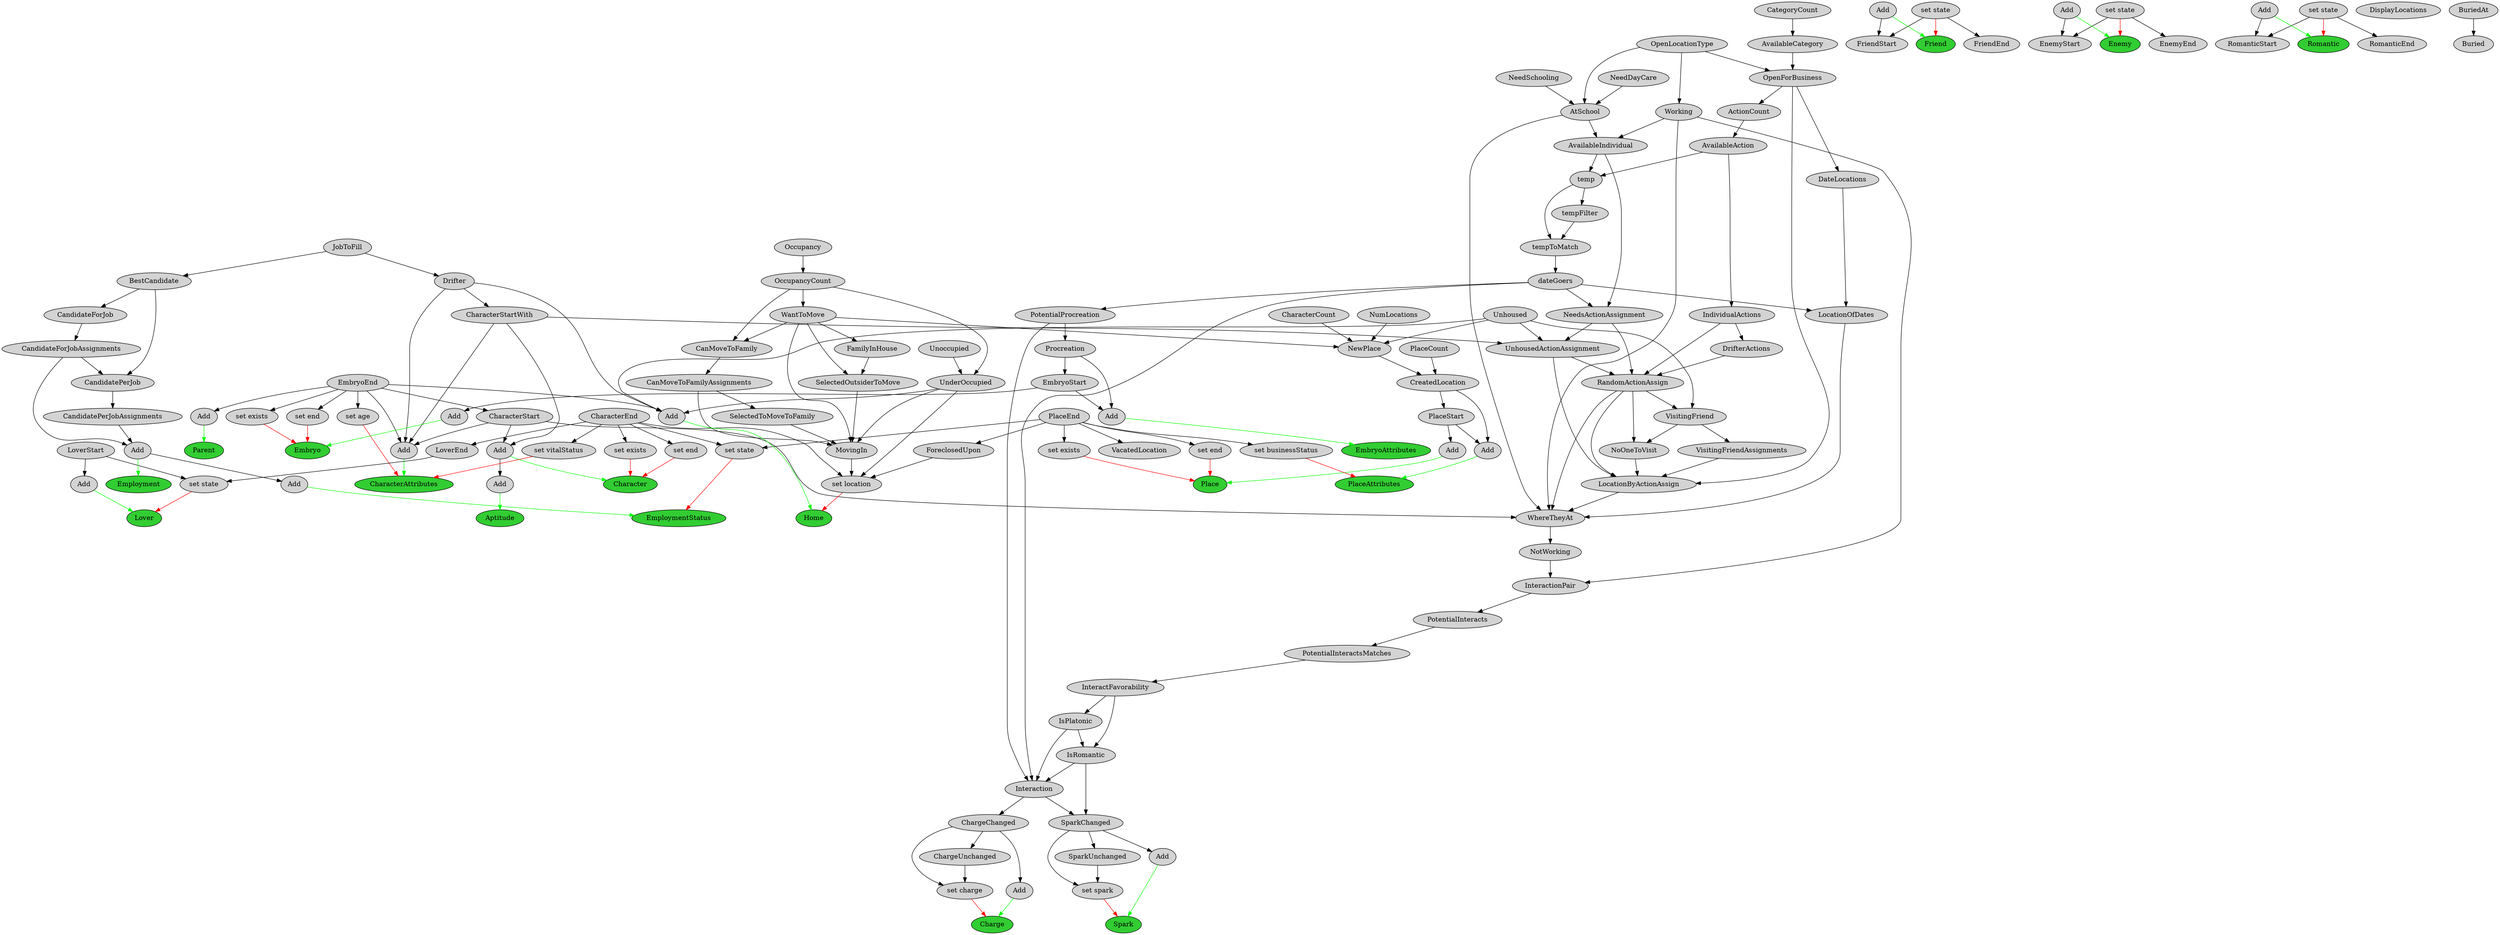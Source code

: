 digraph {
splines=true
node [ style="filled"]
v0 [ label = "Character" fillcolor="limegreen"];
v1 [ label = "set end"];
v2 [ label = "CharacterEnd" rank="min"];
v3 [ label = "set exists"];
v4 [ label = "Add"];
v5 [ label = "CharacterStart"];
v6 [ label = "EmbryoEnd" rank="min"];
v7 [ label = "CharacterStartWith"];
v8 [ label = "Drifter"];
v9 [ label = "JobToFill" rank="min"];
v10 [ label = "CharacterAttributes" fillcolor="limegreen"];
v11 [ label = "set vitalStatus"];
v12 [ label = "set age"];
v13 [ label = "Add"];
v14 [ label = "CharacterCount" rank="min"];
v15 [ label = "Aptitude" fillcolor="limegreen"];
v16 [ label = "Add"];
v17 [ label = "Charge" fillcolor="limegreen"];
v18 [ label = "set charge"];
v19 [ label = "ChargeChanged"];
v20 [ label = "Interaction"];
v21 [ label = "IsPlatonic"];
v22 [ label = "InteractFavorability"];
v23 [ label = "PotentialInteractsMatches"];
v24 [ label = "PotentialInteracts"];
v25 [ label = "InteractionPair"];
v26 [ label = "NotWorking"];
v27 [ label = "WhereTheyAt"];
v28 [ label = "AtSchool"];
v29 [ label = "OpenLocationType" rank="min"];
v30 [ label = "NeedDayCare" rank="min"];
v31 [ label = "NeedSchooling" rank="min"];
v32 [ label = "Working"];
v33 [ label = "LocationOfDates"];
v34 [ label = "DateLocations"];
v35 [ label = "OpenForBusiness"];
v36 [ label = "AvailableCategory"];
v37 [ label = "CategoryCount" rank="min"];
v38 [ label = "dateGoers"];
v39 [ label = "tempToMatch"];
v40 [ label = "tempFilter"];
v41 [ label = "temp"];
v42 [ label = "AvailableAction"];
v43 [ label = "ActionCount"];
v44 [ label = "AvailableIndividual"];
v45 [ label = "RandomActionAssign"];
v46 [ label = "UnhousedActionAssignment"];
v47 [ label = "NeedsActionAssignment"];
v48 [ label = "Unhoused" rank="min"];
v49 [ label = "IndividualActions"];
v50 [ label = "DrifterActions"];
v51 [ label = "LocationByActionAssign"];
v52 [ label = "NoOneToVisit"];
v53 [ label = "VisitingFriend"];
v54 [ label = "VisitingFriendAssignments"];
v55 [ label = "IsRomantic"];
v56 [ label = "PotentialProcreation"];
v57 [ label = "ChargeUnchanged"];
v58 [ label = "Add"];
v59 [ label = "Friend" fillcolor="limegreen"];
v60 [ label = "set state" rank="min"];
v61 [ label = "Add" rank="min"];
v62 [ label = "FriendStart"];
v63 [ label = "FriendEnd"];
v64 [ label = "Enemy" fillcolor="limegreen"];
v65 [ label = "set state" rank="min"];
v66 [ label = "Add" rank="min"];
v67 [ label = "EnemyStart"];
v68 [ label = "EnemyEnd"];
v69 [ label = "Spark" fillcolor="limegreen"];
v70 [ label = "set spark"];
v71 [ label = "SparkChanged"];
v72 [ label = "SparkUnchanged"];
v73 [ label = "Add"];
v74 [ label = "Romantic" fillcolor="limegreen"];
v75 [ label = "set state" rank="min"];
v76 [ label = "Add" rank="min"];
v77 [ label = "RomanticStart"];
v78 [ label = "RomanticEnd"];
v79 [ label = "Lover" fillcolor="limegreen"];
v80 [ label = "set state"];
v81 [ label = "LoverEnd"];
v82 [ label = "LoverStart" rank="min"];
v83 [ label = "Add"];
v84 [ label = "Parent" fillcolor="limegreen"];
v85 [ label = "Add"];
v86 [ label = "Embryo" fillcolor="limegreen"];
v87 [ label = "set end"];
v88 [ label = "set exists"];
v89 [ label = "Add"];
v90 [ label = "EmbryoStart"];
v91 [ label = "Procreation"];
v92 [ label = "EmbryoAttributes" fillcolor="limegreen"];
v93 [ label = "Add"];
v94 [ label = "Place" fillcolor="limegreen"];
v95 [ label = "set end"];
v96 [ label = "PlaceEnd" rank="min"];
v97 [ label = "set exists"];
v98 [ label = "Add"];
v99 [ label = "PlaceStart"];
v100 [ label = "CreatedLocation"];
v101 [ label = "NewPlace"];
v102 [ label = "WantToMove"];
v103 [ label = "OccupancyCount"];
v104 [ label = "Occupancy" rank="min"];
v105 [ label = "NumLocations" rank="min"];
v106 [ label = "PlaceCount" rank="min"];
v107 [ label = "PlaceAttributes" fillcolor="limegreen"];
v108 [ label = "set businessStatus"];
v109 [ label = "Add"];
v110 [ label = "VacatedLocation"];
v111 [ label = "DisplayLocations" rank="min"];
v112 [ label = "Home" fillcolor="limegreen"];
v113 [ label = "set location"];
v114 [ label = "UnderOccupied"];
v115 [ label = "Unoccupied" rank="min"];
v116 [ label = "ForeclosedUpon"];
v117 [ label = "MovingIn"];
v118 [ label = "SelectedToMoveToFamily"];
v119 [ label = "CanMoveToFamilyAssignments"];
v120 [ label = "CanMoveToFamily"];
v121 [ label = "SelectedOutsiderToMove"];
v122 [ label = "FamilyInHouse"];
v123 [ label = "Add"];
v124 [ label = "BuriedAt" rank="min"];
v125 [ label = "Buried"];
v126 [ label = "Employment" fillcolor="limegreen"];
v127 [ label = "Add"];
v128 [ label = "CandidatePerJobAssignments"];
v129 [ label = "CandidatePerJob"];
v130 [ label = "CandidateForJobAssignments"];
v131 [ label = "CandidateForJob"];
v132 [ label = "BestCandidate"];
v133 [ label = "EmploymentStatus" fillcolor="limegreen"];
v134 [ label = "set state"];
v135 [ label = "Add"];
v1 -> v0 [ color="red" ]
v2 -> v1
v3 -> v0 [ color="red" ]
v2 -> v3
v4 -> v0 [ color="green" ]
v5 -> v4
v6 -> v5
v7 -> v4
v8 -> v7
v9 -> v8
v11 -> v10 [ color="red" ]
v2 -> v11
v12 -> v10 [ color="red" ]
v6 -> v12
v13 -> v10 [ color="green" ]
v7 -> v13
v8 -> v13
v5 -> v13
v6 -> v13
v16 -> v15 [ color="green" ]
v4 -> v16
v18 -> v17 [ color="red" ]
v19 -> v18
v20 -> v19
v21 -> v20
v22 -> v21
v23 -> v22
v24 -> v23
v25 -> v24
v26 -> v25
v27 -> v26
v28 -> v27
v29 -> v28
v30 -> v28
v31 -> v28
v32 -> v27
v29 -> v32
v33 -> v27
v34 -> v33
v35 -> v34
v36 -> v35
v37 -> v36
v29 -> v35
v38 -> v33
v39 -> v38
v40 -> v39
v41 -> v40
v42 -> v41
v43 -> v42
v35 -> v43
v44 -> v41
v32 -> v44
v28 -> v44
v41 -> v39
v45 -> v27
v46 -> v45
v47 -> v46
v38 -> v47
v44 -> v47
v48 -> v46
v7 -> v46
v49 -> v45
v42 -> v49
v47 -> v45
v50 -> v45
v49 -> v50
v51 -> v27
v45 -> v51
v52 -> v51
v53 -> v52
v48 -> v53
v45 -> v53
v45 -> v52
v54 -> v51
v53 -> v54
v46 -> v51
v35 -> v51
v5 -> v27
v32 -> v25
v55 -> v20
v21 -> v55
v22 -> v55
v38 -> v20
v56 -> v20
v38 -> v56
v57 -> v18
v19 -> v57
v58 -> v17 [ color="green" ]
v19 -> v58
v60 -> v59 [ color="red" ]
v61 -> v59 [ color="green" ]
v61 -> v62
v60 -> v62
v60 -> v63
v65 -> v64 [ color="red" ]
v66 -> v64 [ color="green" ]
v66 -> v67
v65 -> v67
v65 -> v68
v70 -> v69 [ color="red" ]
v71 -> v70
v20 -> v71
v55 -> v71
v72 -> v70
v71 -> v72
v73 -> v69 [ color="green" ]
v71 -> v73
v75 -> v74 [ color="red" ]
v76 -> v74 [ color="green" ]
v76 -> v77
v75 -> v77
v75 -> v78
v80 -> v79 [ color="red" ]
v81 -> v80
v2 -> v81
v82 -> v80
v83 -> v79 [ color="green" ]
v82 -> v83
v85 -> v84 [ color="green" ]
v6 -> v85
v87 -> v86 [ color="red" ]
v6 -> v87
v88 -> v86 [ color="red" ]
v6 -> v88
v89 -> v86 [ color="green" ]
v90 -> v89
v91 -> v90
v56 -> v91
v93 -> v92 [ color="green" ]
v90 -> v93
v91 -> v93
v95 -> v94 [ color="red" ]
v96 -> v95
v97 -> v94 [ color="red" ]
v96 -> v97
v98 -> v94 [ color="green" ]
v99 -> v98
v100 -> v99
v101 -> v100
v14 -> v101
v102 -> v101
v103 -> v102
v104 -> v103
v48 -> v101
v105 -> v101
v106 -> v100
v108 -> v107 [ color="red" ]
v96 -> v108
v109 -> v107 [ color="green" ]
v99 -> v109
v100 -> v109
v96 -> v110
v113 -> v112 [ color="red" ]
v2 -> v113
v114 -> v113
v103 -> v114
v115 -> v114
v116 -> v113
v96 -> v116
v117 -> v113
v118 -> v117
v119 -> v118
v120 -> v119
v102 -> v120
v103 -> v120
v119 -> v117
v121 -> v117
v122 -> v121
v102 -> v122
v102 -> v121
v114 -> v117
v102 -> v117
v123 -> v112 [ color="green" ]
v6 -> v123
v114 -> v123
v8 -> v123
v48 -> v123
v124 -> v125
v127 -> v126 [ color="green" ]
v128 -> v127
v129 -> v128
v130 -> v129
v131 -> v130
v132 -> v131
v9 -> v132
v132 -> v129
v130 -> v127
v134 -> v133 [ color="red" ]
v2 -> v134
v96 -> v134
v135 -> v133 [ color="green" ]
v127 -> v135
}
